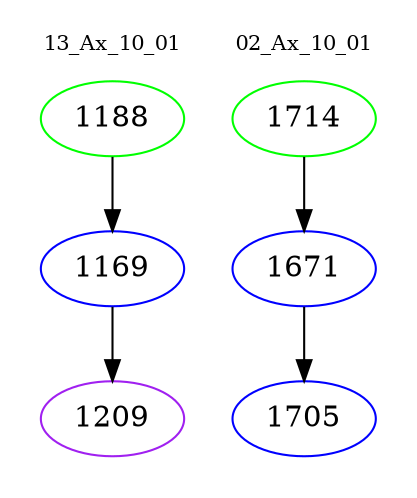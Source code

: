 digraph{
subgraph cluster_0 {
color = white
label = "13_Ax_10_01";
fontsize=10;
T0_1188 [label="1188", color="green"]
T0_1188 -> T0_1169 [color="black"]
T0_1169 [label="1169", color="blue"]
T0_1169 -> T0_1209 [color="black"]
T0_1209 [label="1209", color="purple"]
}
subgraph cluster_1 {
color = white
label = "02_Ax_10_01";
fontsize=10;
T1_1714 [label="1714", color="green"]
T1_1714 -> T1_1671 [color="black"]
T1_1671 [label="1671", color="blue"]
T1_1671 -> T1_1705 [color="black"]
T1_1705 [label="1705", color="blue"]
}
}
